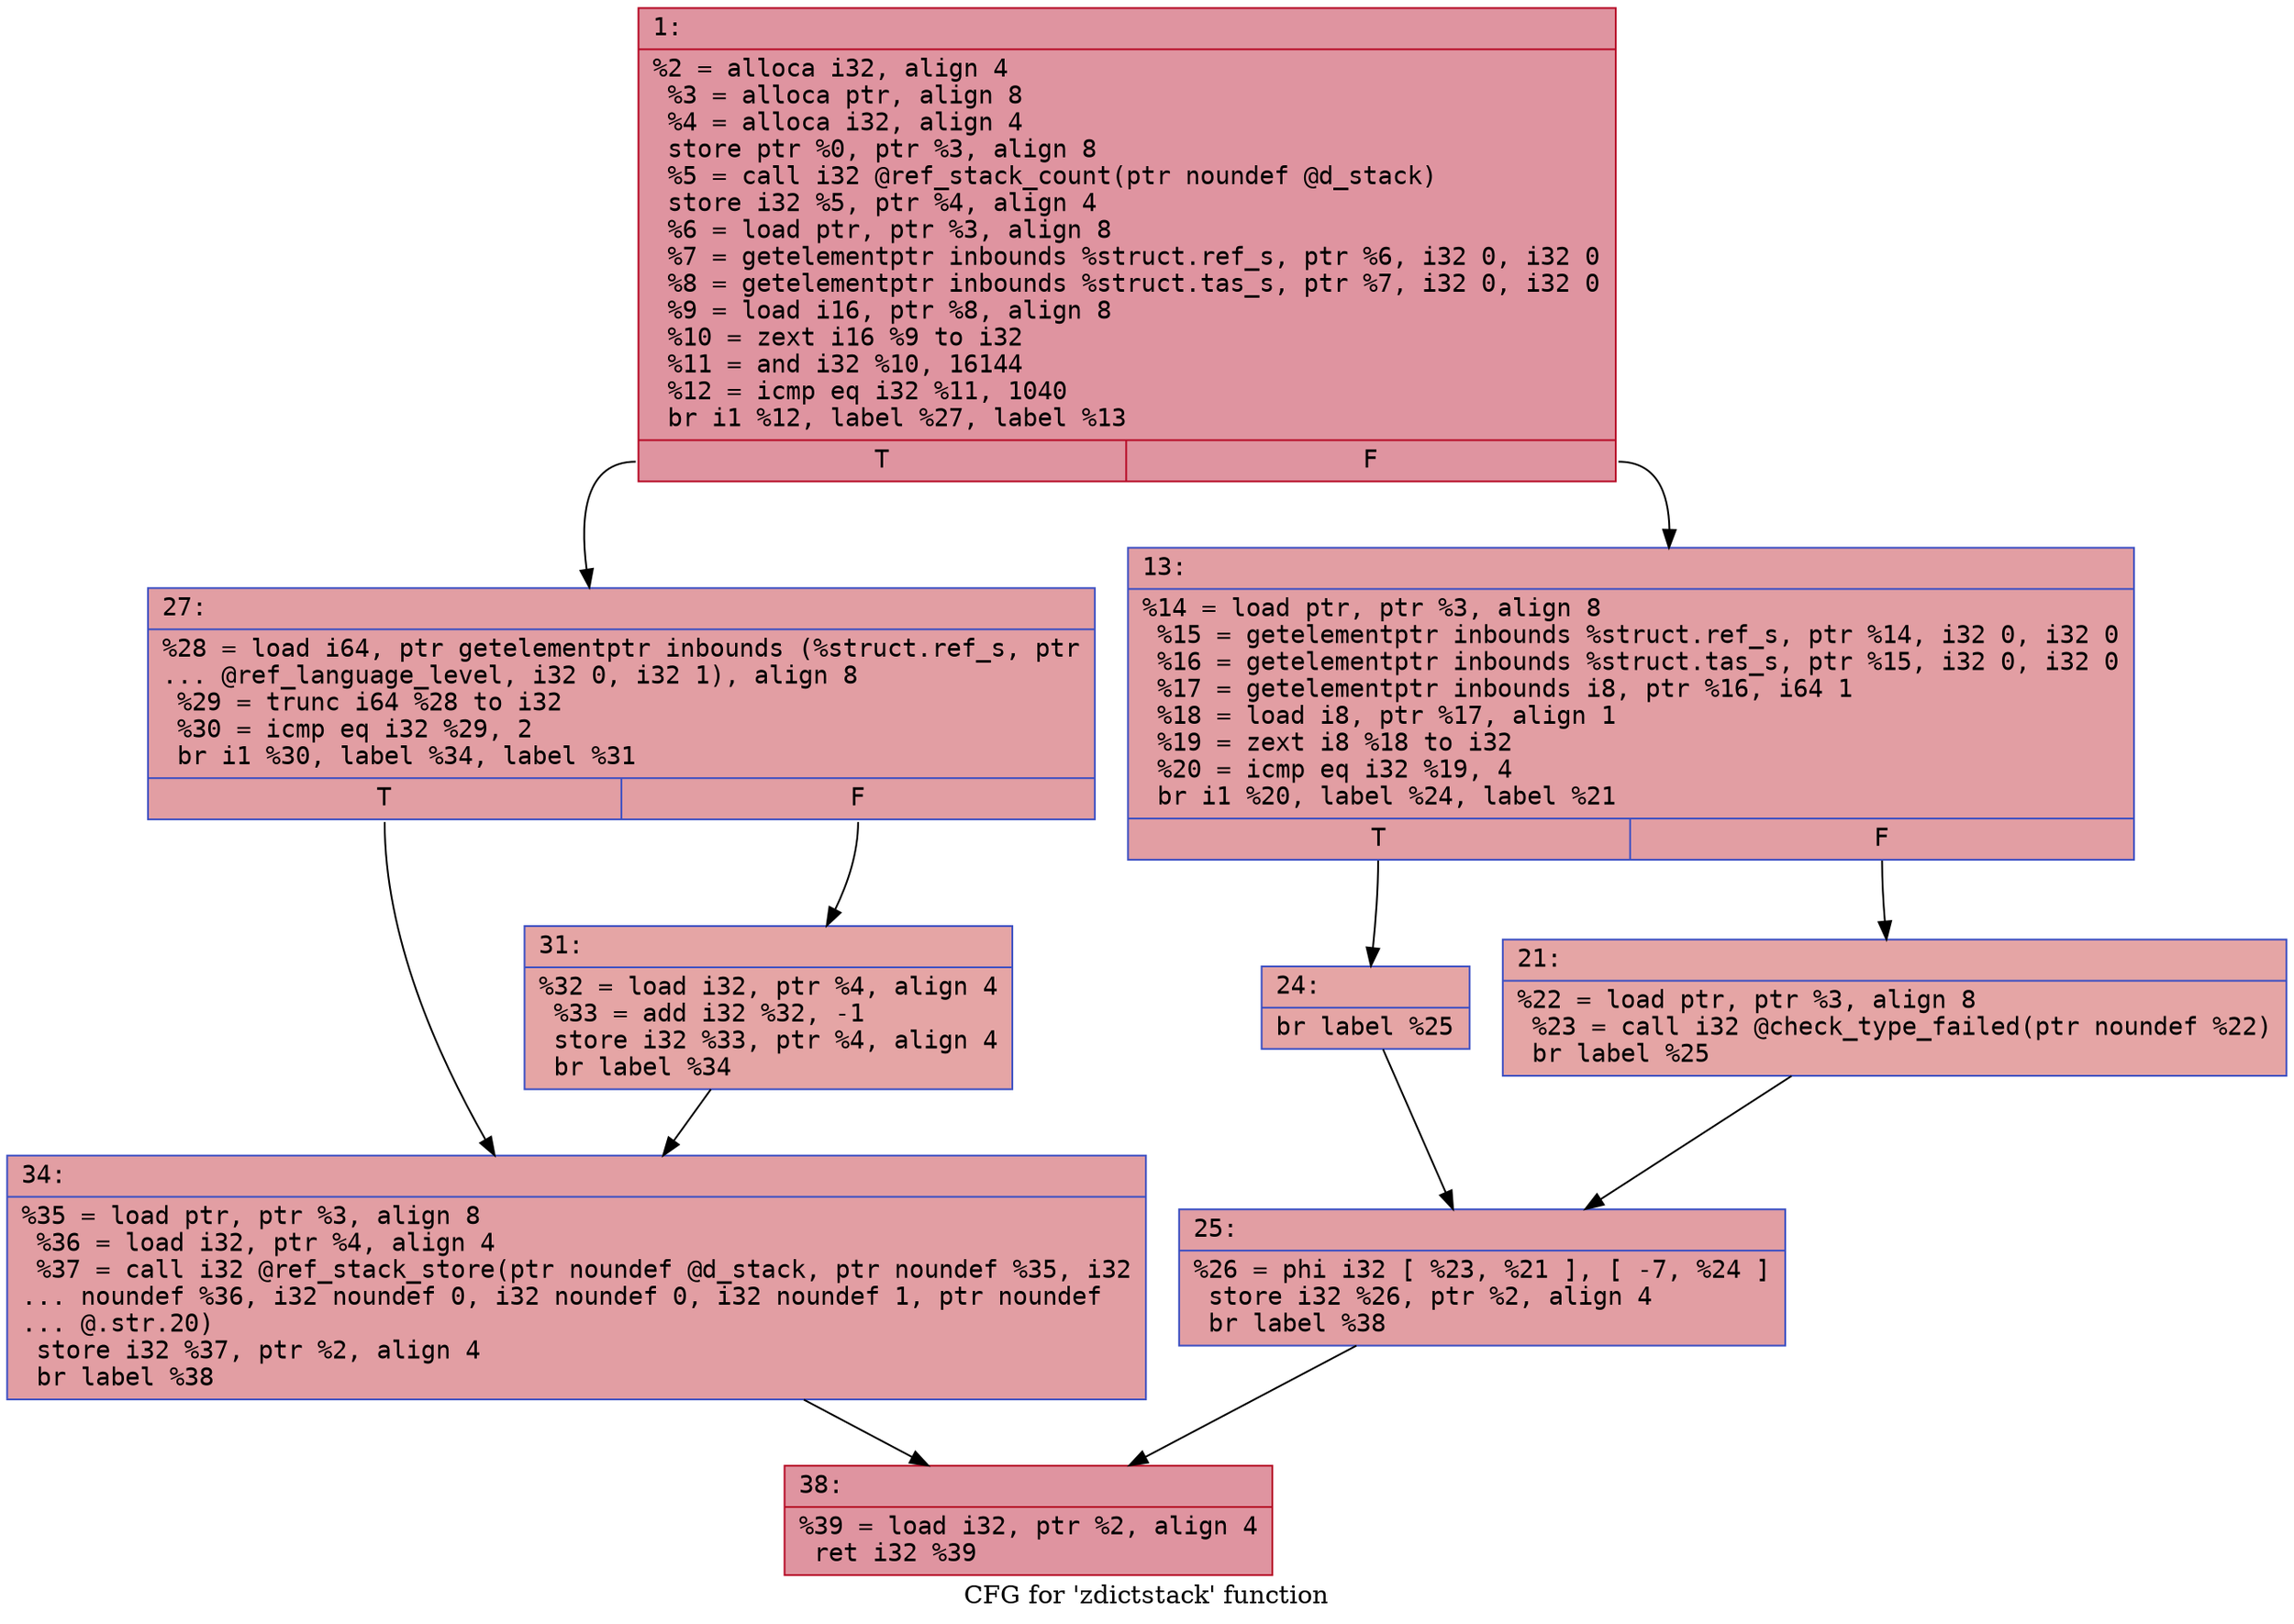 digraph "CFG for 'zdictstack' function" {
	label="CFG for 'zdictstack' function";

	Node0x600003c00910 [shape=record,color="#b70d28ff", style=filled, fillcolor="#b70d2870" fontname="Courier",label="{1:\l|  %2 = alloca i32, align 4\l  %3 = alloca ptr, align 8\l  %4 = alloca i32, align 4\l  store ptr %0, ptr %3, align 8\l  %5 = call i32 @ref_stack_count(ptr noundef @d_stack)\l  store i32 %5, ptr %4, align 4\l  %6 = load ptr, ptr %3, align 8\l  %7 = getelementptr inbounds %struct.ref_s, ptr %6, i32 0, i32 0\l  %8 = getelementptr inbounds %struct.tas_s, ptr %7, i32 0, i32 0\l  %9 = load i16, ptr %8, align 8\l  %10 = zext i16 %9 to i32\l  %11 = and i32 %10, 16144\l  %12 = icmp eq i32 %11, 1040\l  br i1 %12, label %27, label %13\l|{<s0>T|<s1>F}}"];
	Node0x600003c00910:s0 -> Node0x600003c00aa0[tooltip="1 -> 27\nProbability 50.00%" ];
	Node0x600003c00910:s1 -> Node0x600003c00960[tooltip="1 -> 13\nProbability 50.00%" ];
	Node0x600003c00960 [shape=record,color="#3d50c3ff", style=filled, fillcolor="#be242e70" fontname="Courier",label="{13:\l|  %14 = load ptr, ptr %3, align 8\l  %15 = getelementptr inbounds %struct.ref_s, ptr %14, i32 0, i32 0\l  %16 = getelementptr inbounds %struct.tas_s, ptr %15, i32 0, i32 0\l  %17 = getelementptr inbounds i8, ptr %16, i64 1\l  %18 = load i8, ptr %17, align 1\l  %19 = zext i8 %18 to i32\l  %20 = icmp eq i32 %19, 4\l  br i1 %20, label %24, label %21\l|{<s0>T|<s1>F}}"];
	Node0x600003c00960:s0 -> Node0x600003c00a00[tooltip="13 -> 24\nProbability 50.00%" ];
	Node0x600003c00960:s1 -> Node0x600003c009b0[tooltip="13 -> 21\nProbability 50.00%" ];
	Node0x600003c009b0 [shape=record,color="#3d50c3ff", style=filled, fillcolor="#c5333470" fontname="Courier",label="{21:\l|  %22 = load ptr, ptr %3, align 8\l  %23 = call i32 @check_type_failed(ptr noundef %22)\l  br label %25\l}"];
	Node0x600003c009b0 -> Node0x600003c00a50[tooltip="21 -> 25\nProbability 100.00%" ];
	Node0x600003c00a00 [shape=record,color="#3d50c3ff", style=filled, fillcolor="#c5333470" fontname="Courier",label="{24:\l|  br label %25\l}"];
	Node0x600003c00a00 -> Node0x600003c00a50[tooltip="24 -> 25\nProbability 100.00%" ];
	Node0x600003c00a50 [shape=record,color="#3d50c3ff", style=filled, fillcolor="#be242e70" fontname="Courier",label="{25:\l|  %26 = phi i32 [ %23, %21 ], [ -7, %24 ]\l  store i32 %26, ptr %2, align 4\l  br label %38\l}"];
	Node0x600003c00a50 -> Node0x600003c00b90[tooltip="25 -> 38\nProbability 100.00%" ];
	Node0x600003c00aa0 [shape=record,color="#3d50c3ff", style=filled, fillcolor="#be242e70" fontname="Courier",label="{27:\l|  %28 = load i64, ptr getelementptr inbounds (%struct.ref_s, ptr\l... @ref_language_level, i32 0, i32 1), align 8\l  %29 = trunc i64 %28 to i32\l  %30 = icmp eq i32 %29, 2\l  br i1 %30, label %34, label %31\l|{<s0>T|<s1>F}}"];
	Node0x600003c00aa0:s0 -> Node0x600003c00b40[tooltip="27 -> 34\nProbability 50.00%" ];
	Node0x600003c00aa0:s1 -> Node0x600003c00af0[tooltip="27 -> 31\nProbability 50.00%" ];
	Node0x600003c00af0 [shape=record,color="#3d50c3ff", style=filled, fillcolor="#c5333470" fontname="Courier",label="{31:\l|  %32 = load i32, ptr %4, align 4\l  %33 = add i32 %32, -1\l  store i32 %33, ptr %4, align 4\l  br label %34\l}"];
	Node0x600003c00af0 -> Node0x600003c00b40[tooltip="31 -> 34\nProbability 100.00%" ];
	Node0x600003c00b40 [shape=record,color="#3d50c3ff", style=filled, fillcolor="#be242e70" fontname="Courier",label="{34:\l|  %35 = load ptr, ptr %3, align 8\l  %36 = load i32, ptr %4, align 4\l  %37 = call i32 @ref_stack_store(ptr noundef @d_stack, ptr noundef %35, i32\l... noundef %36, i32 noundef 0, i32 noundef 0, i32 noundef 1, ptr noundef\l... @.str.20)\l  store i32 %37, ptr %2, align 4\l  br label %38\l}"];
	Node0x600003c00b40 -> Node0x600003c00b90[tooltip="34 -> 38\nProbability 100.00%" ];
	Node0x600003c00b90 [shape=record,color="#b70d28ff", style=filled, fillcolor="#b70d2870" fontname="Courier",label="{38:\l|  %39 = load i32, ptr %2, align 4\l  ret i32 %39\l}"];
}
